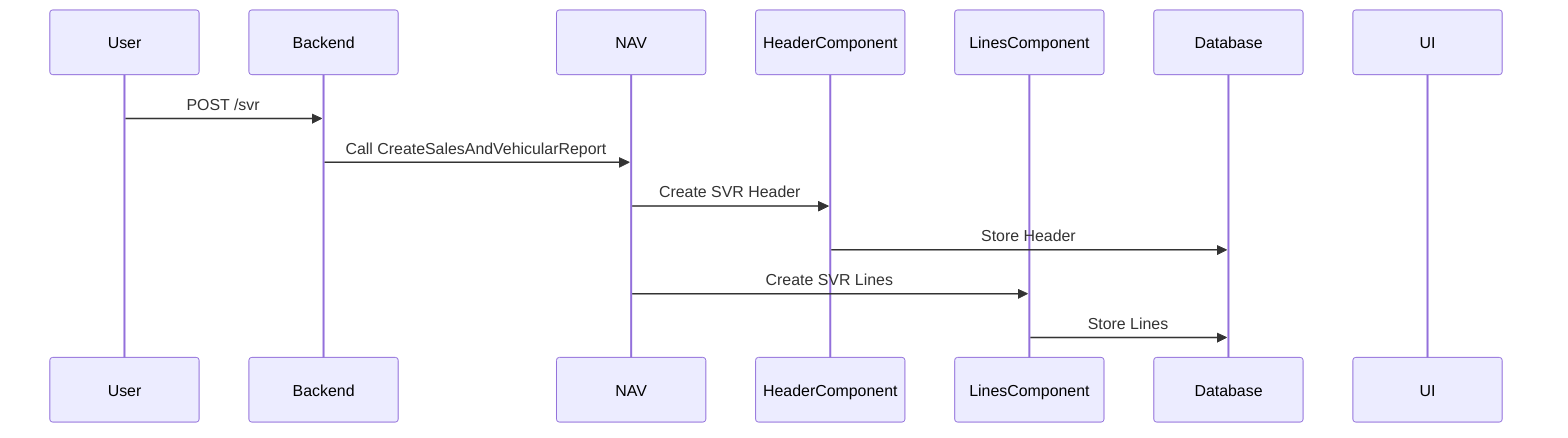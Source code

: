 sequenceDiagram
    participant User
    participant Backend
    participant NAV
    participant HeaderComponent
    participant LinesComponent
    participant Database
    participant UI

    User->>Backend: POST /svr
    Backend->>NAV: Call CreateSalesAndVehicularReport
    NAV->>HeaderComponent: Create SVR Header
    HeaderComponent->>Database: Store Header
    NAV->>LinesComponent: Create SVR Lines
    LinesComponent->>Database: Store Lines